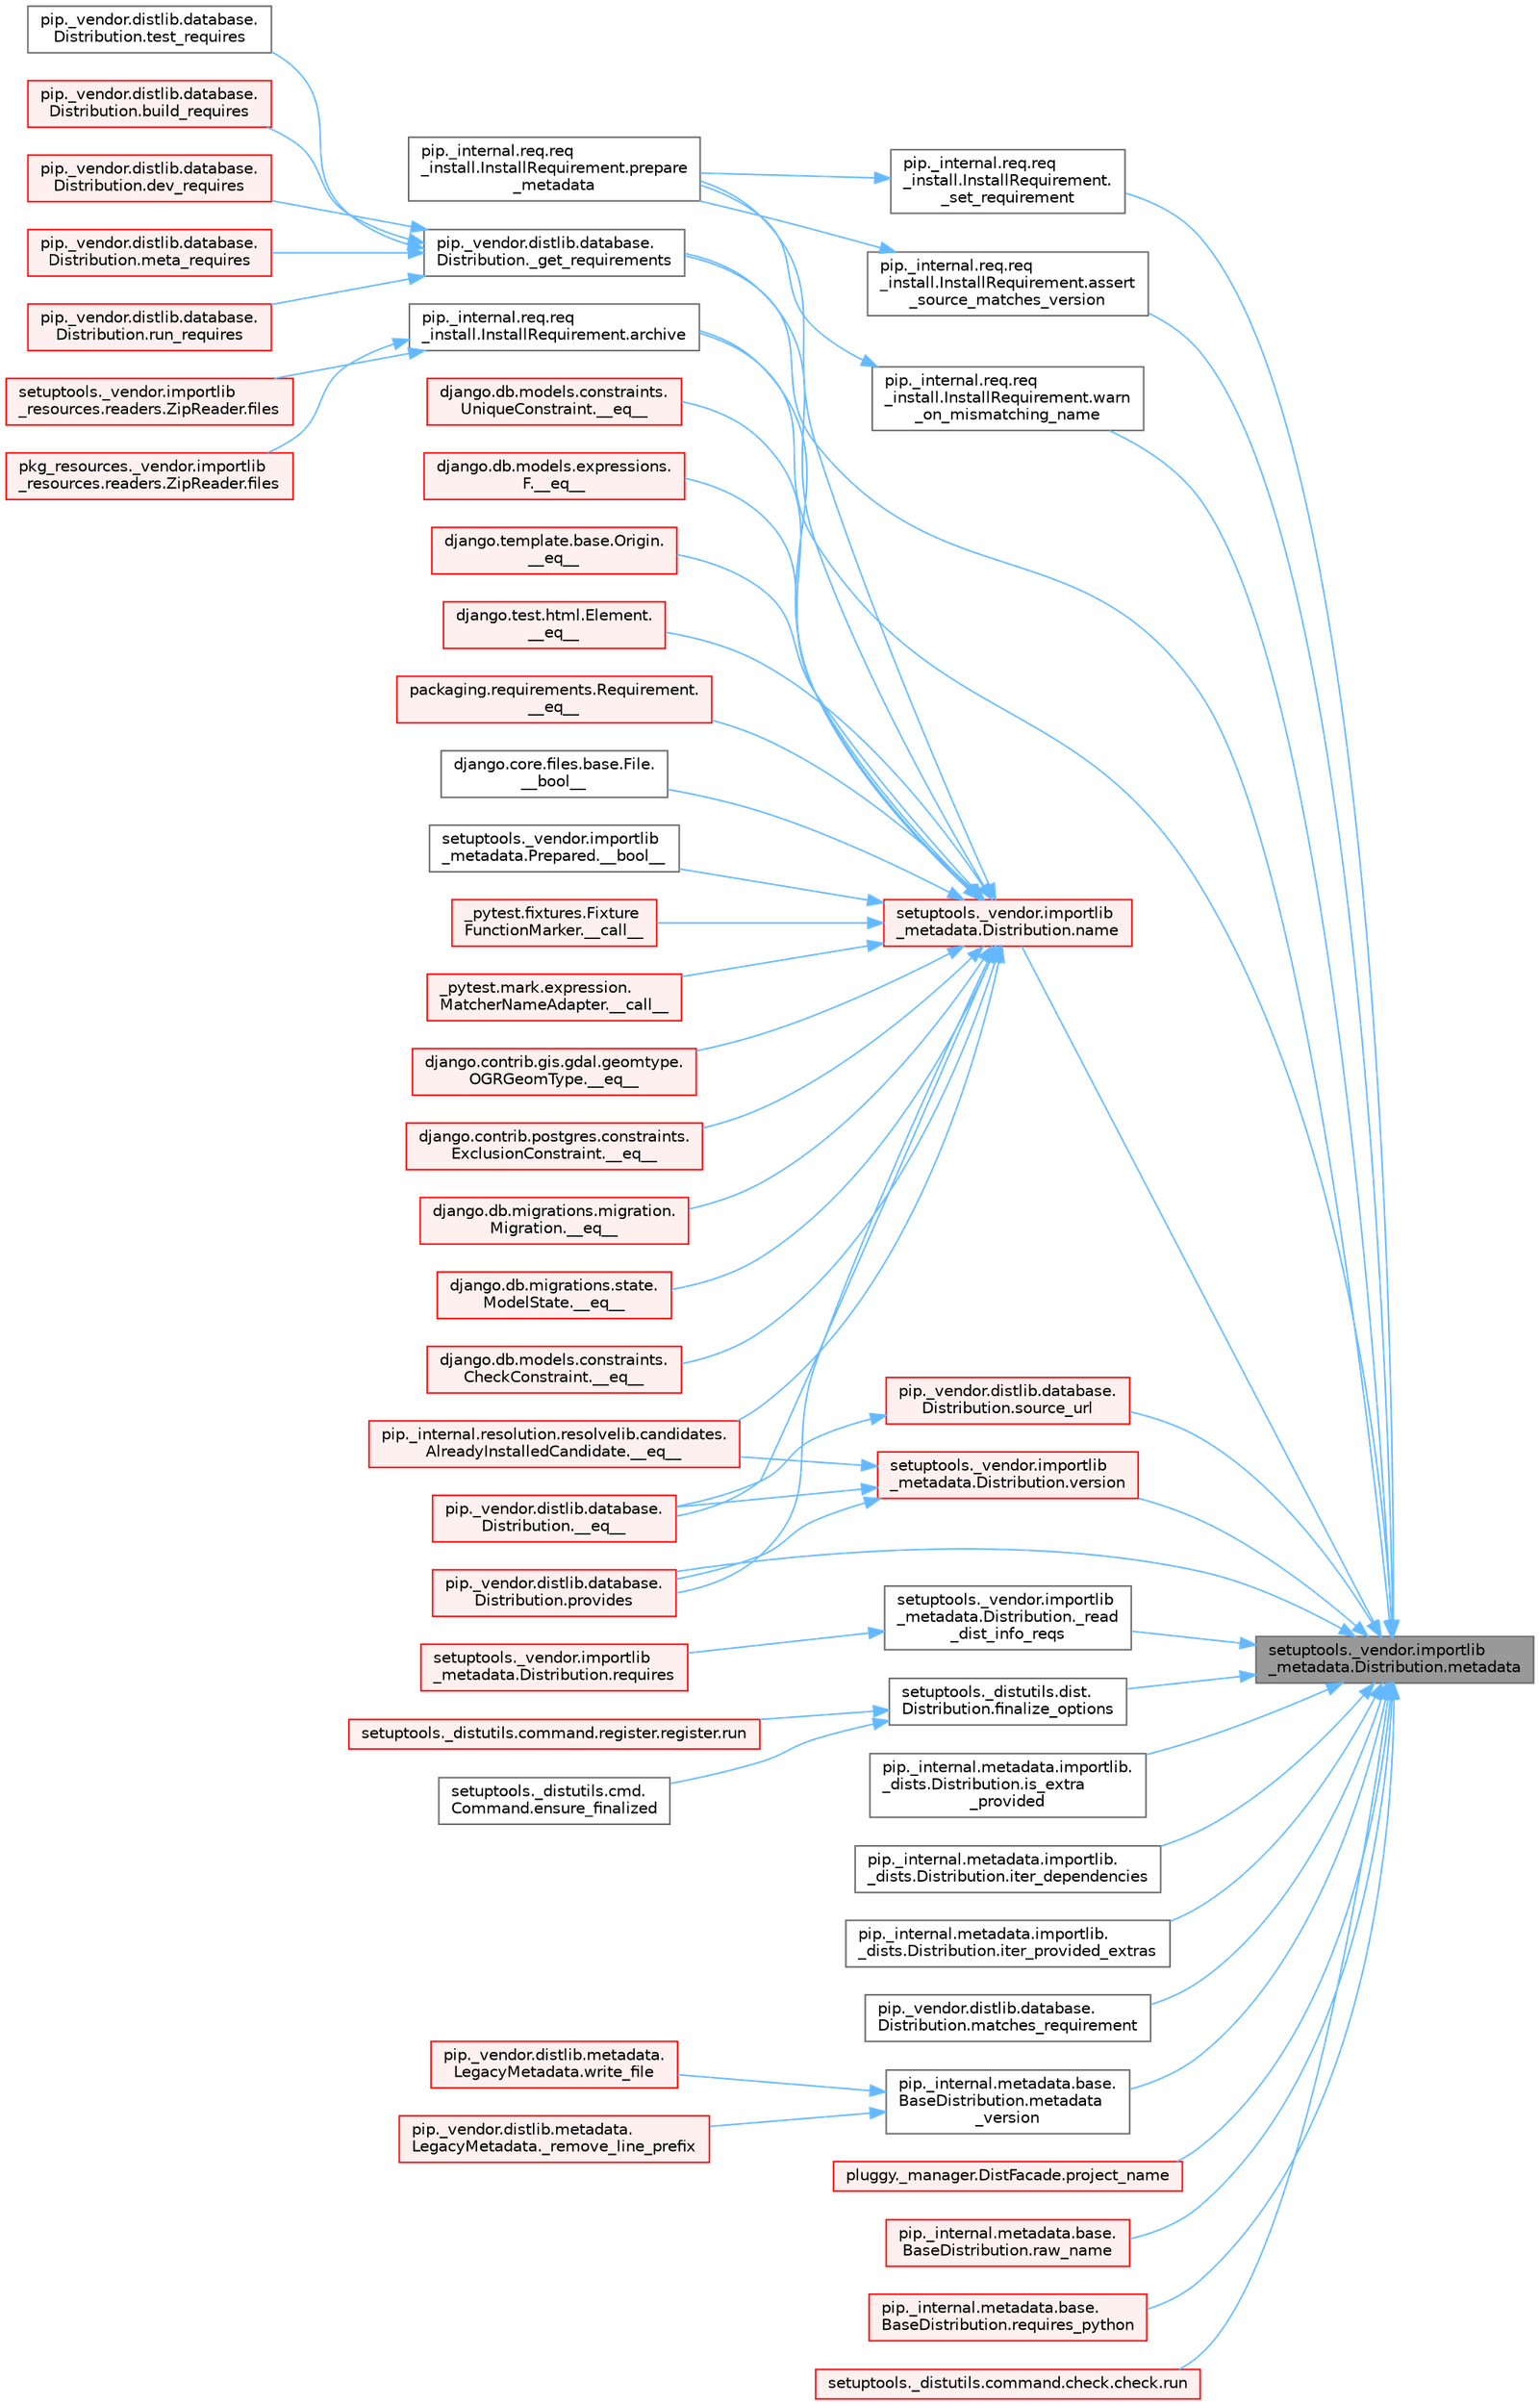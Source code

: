 digraph "setuptools._vendor.importlib_metadata.Distribution.metadata"
{
 // LATEX_PDF_SIZE
  bgcolor="transparent";
  edge [fontname=Helvetica,fontsize=10,labelfontname=Helvetica,labelfontsize=10];
  node [fontname=Helvetica,fontsize=10,shape=box,height=0.2,width=0.4];
  rankdir="RL";
  Node1 [id="Node000001",label="setuptools._vendor.importlib\l_metadata.Distribution.metadata",height=0.2,width=0.4,color="gray40", fillcolor="grey60", style="filled", fontcolor="black",tooltip=" "];
  Node1 -> Node2 [id="edge1_Node000001_Node000002",dir="back",color="steelblue1",style="solid",tooltip=" "];
  Node2 [id="Node000002",label="pip._vendor.distlib.database.\lDistribution._get_requirements",height=0.2,width=0.4,color="grey40", fillcolor="white", style="filled",URL="$classpip_1_1__vendor_1_1distlib_1_1database_1_1_distribution.html#a0366f5504f1b878068ba103c3f1e2bdf",tooltip=" "];
  Node2 -> Node3 [id="edge2_Node000002_Node000003",dir="back",color="steelblue1",style="solid",tooltip=" "];
  Node3 [id="Node000003",label="pip._vendor.distlib.database.\lDistribution.build_requires",height=0.2,width=0.4,color="red", fillcolor="#FFF0F0", style="filled",URL="$classpip_1_1__vendor_1_1distlib_1_1database_1_1_distribution.html#a0fa5b454aacdaabee7a3642b14c5db2f",tooltip=" "];
  Node2 -> Node3174 [id="edge3_Node000002_Node003174",dir="back",color="steelblue1",style="solid",tooltip=" "];
  Node3174 [id="Node003174",label="pip._vendor.distlib.database.\lDistribution.dev_requires",height=0.2,width=0.4,color="red", fillcolor="#FFF0F0", style="filled",URL="$classpip_1_1__vendor_1_1distlib_1_1database_1_1_distribution.html#a664b1bf3c3e4f7fb27a54ac8edcf7503",tooltip=" "];
  Node2 -> Node3175 [id="edge4_Node000002_Node003175",dir="back",color="steelblue1",style="solid",tooltip=" "];
  Node3175 [id="Node003175",label="pip._vendor.distlib.database.\lDistribution.meta_requires",height=0.2,width=0.4,color="red", fillcolor="#FFF0F0", style="filled",URL="$classpip_1_1__vendor_1_1distlib_1_1database_1_1_distribution.html#a297eba59c66b79fbe9a10ec8e00f9c5a",tooltip=" "];
  Node2 -> Node3176 [id="edge5_Node000002_Node003176",dir="back",color="steelblue1",style="solid",tooltip=" "];
  Node3176 [id="Node003176",label="pip._vendor.distlib.database.\lDistribution.run_requires",height=0.2,width=0.4,color="red", fillcolor="#FFF0F0", style="filled",URL="$classpip_1_1__vendor_1_1distlib_1_1database_1_1_distribution.html#a8f8b4db7d35cf89375d53ea0a95e0449",tooltip=" "];
  Node2 -> Node3177 [id="edge6_Node000002_Node003177",dir="back",color="steelblue1",style="solid",tooltip=" "];
  Node3177 [id="Node003177",label="pip._vendor.distlib.database.\lDistribution.test_requires",height=0.2,width=0.4,color="grey40", fillcolor="white", style="filled",URL="$classpip_1_1__vendor_1_1distlib_1_1database_1_1_distribution.html#a114803e370e5ac351b8e110ef7574a5b",tooltip=" "];
  Node1 -> Node806 [id="edge7_Node000001_Node000806",dir="back",color="steelblue1",style="solid",tooltip=" "];
  Node806 [id="Node000806",label="setuptools._vendor.importlib\l_metadata.Distribution._read\l_dist_info_reqs",height=0.2,width=0.4,color="grey40", fillcolor="white", style="filled",URL="$classsetuptools_1_1__vendor_1_1importlib__metadata_1_1_distribution.html#a52c9d55ae87f048965928ec1bfe237c7",tooltip=" "];
  Node806 -> Node807 [id="edge8_Node000806_Node000807",dir="back",color="steelblue1",style="solid",tooltip=" "];
  Node807 [id="Node000807",label="setuptools._vendor.importlib\l_metadata.Distribution.requires",height=0.2,width=0.4,color="red", fillcolor="#FFF0F0", style="filled",URL="$classsetuptools_1_1__vendor_1_1importlib__metadata_1_1_distribution.html#ac025c2f6e021e16581119b61de809a95",tooltip=" "];
  Node1 -> Node812 [id="edge9_Node000001_Node000812",dir="back",color="steelblue1",style="solid",tooltip=" "];
  Node812 [id="Node000812",label="pip._internal.req.req\l_install.InstallRequirement.\l_set_requirement",height=0.2,width=0.4,color="grey40", fillcolor="white", style="filled",URL="$classpip_1_1__internal_1_1req_1_1req__install_1_1_install_requirement.html#a116c0d970e435f16d15928a6caf8aaf3",tooltip=" "];
  Node812 -> Node813 [id="edge10_Node000812_Node000813",dir="back",color="steelblue1",style="solid",tooltip=" "];
  Node813 [id="Node000813",label="pip._internal.req.req\l_install.InstallRequirement.prepare\l_metadata",height=0.2,width=0.4,color="grey40", fillcolor="white", style="filled",URL="$classpip_1_1__internal_1_1req_1_1req__install_1_1_install_requirement.html#a0cddcae8523c5e6a484f0213c09caea8",tooltip=" "];
  Node1 -> Node814 [id="edge11_Node000001_Node000814",dir="back",color="steelblue1",style="solid",tooltip=" "];
  Node814 [id="Node000814",label="pip._internal.req.req\l_install.InstallRequirement.archive",height=0.2,width=0.4,color="grey40", fillcolor="white", style="filled",URL="$classpip_1_1__internal_1_1req_1_1req__install_1_1_install_requirement.html#aef2764402e45a5e5555e22d5965f1350",tooltip=" "];
  Node814 -> Node815 [id="edge12_Node000814_Node000815",dir="back",color="steelblue1",style="solid",tooltip=" "];
  Node815 [id="Node000815",label="pkg_resources._vendor.importlib\l_resources.readers.ZipReader.files",height=0.2,width=0.4,color="red", fillcolor="#FFF0F0", style="filled",URL="$classpkg__resources_1_1__vendor_1_1importlib__resources_1_1readers_1_1_zip_reader.html#a7d9335bea71d3023a14cdc45ca26157d",tooltip=" "];
  Node814 -> Node2847 [id="edge13_Node000814_Node002847",dir="back",color="steelblue1",style="solid",tooltip=" "];
  Node2847 [id="Node002847",label="setuptools._vendor.importlib\l_resources.readers.ZipReader.files",height=0.2,width=0.4,color="red", fillcolor="#FFF0F0", style="filled",URL="$classsetuptools_1_1__vendor_1_1importlib__resources_1_1readers_1_1_zip_reader.html#ac310114936b6978f32944f3845ee32ed",tooltip=" "];
  Node1 -> Node1638 [id="edge14_Node000001_Node001638",dir="back",color="steelblue1",style="solid",tooltip=" "];
  Node1638 [id="Node001638",label="pip._internal.req.req\l_install.InstallRequirement.assert\l_source_matches_version",height=0.2,width=0.4,color="grey40", fillcolor="white", style="filled",URL="$classpip_1_1__internal_1_1req_1_1req__install_1_1_install_requirement.html#ab9a997e64cd50a33caf4722295a9cbf3",tooltip=" "];
  Node1638 -> Node813 [id="edge15_Node001638_Node000813",dir="back",color="steelblue1",style="solid",tooltip=" "];
  Node1 -> Node1639 [id="edge16_Node000001_Node001639",dir="back",color="steelblue1",style="solid",tooltip=" "];
  Node1639 [id="Node001639",label="setuptools._distutils.dist.\lDistribution.finalize_options",height=0.2,width=0.4,color="grey40", fillcolor="white", style="filled",URL="$classsetuptools_1_1__distutils_1_1dist_1_1_distribution.html#a907177e8ce492338e65227e2389f3f24",tooltip=" "];
  Node1639 -> Node215 [id="edge17_Node001639_Node000215",dir="back",color="steelblue1",style="solid",tooltip=" "];
  Node215 [id="Node000215",label="setuptools._distutils.cmd.\lCommand.ensure_finalized",height=0.2,width=0.4,color="grey40", fillcolor="white", style="filled",URL="$classsetuptools_1_1__distutils_1_1cmd_1_1_command.html#a3d586ca13afbfed87a11872fd15515ab",tooltip=" "];
  Node1639 -> Node216 [id="edge18_Node001639_Node000216",dir="back",color="steelblue1",style="solid",tooltip=" "];
  Node216 [id="Node000216",label="setuptools._distutils.command.register.register.run",height=0.2,width=0.4,color="red", fillcolor="#FFF0F0", style="filled",URL="$classsetuptools_1_1__distutils_1_1command_1_1register_1_1register.html#a2c04b126757f477c907033d7f3d0e169",tooltip=" "];
  Node1 -> Node1640 [id="edge19_Node000001_Node001640",dir="back",color="steelblue1",style="solid",tooltip=" "];
  Node1640 [id="Node001640",label="pip._internal.metadata.importlib.\l_dists.Distribution.is_extra\l_provided",height=0.2,width=0.4,color="grey40", fillcolor="white", style="filled",URL="$classpip_1_1__internal_1_1metadata_1_1importlib_1_1__dists_1_1_distribution.html#ad175adf2a313d78887f07d63ed315713",tooltip=" "];
  Node1 -> Node1641 [id="edge20_Node000001_Node001641",dir="back",color="steelblue1",style="solid",tooltip=" "];
  Node1641 [id="Node001641",label="pip._internal.metadata.importlib.\l_dists.Distribution.iter_dependencies",height=0.2,width=0.4,color="grey40", fillcolor="white", style="filled",URL="$classpip_1_1__internal_1_1metadata_1_1importlib_1_1__dists_1_1_distribution.html#a10f0e8f6c05f4c2a3f1f205236e56ae6",tooltip=" "];
  Node1 -> Node1642 [id="edge21_Node000001_Node001642",dir="back",color="steelblue1",style="solid",tooltip=" "];
  Node1642 [id="Node001642",label="pip._internal.metadata.importlib.\l_dists.Distribution.iter_provided_extras",height=0.2,width=0.4,color="grey40", fillcolor="white", style="filled",URL="$classpip_1_1__internal_1_1metadata_1_1importlib_1_1__dists_1_1_distribution.html#a15fa99ddf602c815de8353cc5457d53e",tooltip=" "];
  Node1 -> Node1643 [id="edge22_Node000001_Node001643",dir="back",color="steelblue1",style="solid",tooltip=" "];
  Node1643 [id="Node001643",label="pip._vendor.distlib.database.\lDistribution.matches_requirement",height=0.2,width=0.4,color="grey40", fillcolor="white", style="filled",URL="$classpip_1_1__vendor_1_1distlib_1_1database_1_1_distribution.html#a5c454c24d6a128d42a86aa3ee9fc3bf7",tooltip=" "];
  Node1 -> Node1644 [id="edge23_Node000001_Node001644",dir="back",color="steelblue1",style="solid",tooltip=" "];
  Node1644 [id="Node001644",label="pip._internal.metadata.base.\lBaseDistribution.metadata\l_version",height=0.2,width=0.4,color="grey40", fillcolor="white", style="filled",URL="$classpip_1_1__internal_1_1metadata_1_1base_1_1_base_distribution.html#a231e3a1e8c609944f6122c32579a8230",tooltip=" "];
  Node1644 -> Node1645 [id="edge24_Node001644_Node001645",dir="back",color="steelblue1",style="solid",tooltip=" "];
  Node1645 [id="Node001645",label="pip._vendor.distlib.metadata.\lLegacyMetadata._remove_line_prefix",height=0.2,width=0.4,color="red", fillcolor="#FFF0F0", style="filled",URL="$classpip_1_1__vendor_1_1distlib_1_1metadata_1_1_legacy_metadata.html#a7a28af4b13d7028131bd93ffaae38c86",tooltip=" "];
  Node1644 -> Node1647 [id="edge25_Node001644_Node001647",dir="back",color="steelblue1",style="solid",tooltip=" "];
  Node1647 [id="Node001647",label="pip._vendor.distlib.metadata.\lLegacyMetadata.write_file",height=0.2,width=0.4,color="red", fillcolor="#FFF0F0", style="filled",URL="$classpip_1_1__vendor_1_1distlib_1_1metadata_1_1_legacy_metadata.html#a4b0b012bbb45bf51d369c39eeb3c734f",tooltip=" "];
  Node1 -> Node1648 [id="edge26_Node000001_Node001648",dir="back",color="steelblue1",style="solid",tooltip=" "];
  Node1648 [id="Node001648",label="setuptools._vendor.importlib\l_metadata.Distribution.name",height=0.2,width=0.4,color="red", fillcolor="#FFF0F0", style="filled",URL="$classsetuptools_1_1__vendor_1_1importlib__metadata_1_1_distribution.html#a551b88da93b645681e12e5ed3d0019b4",tooltip=" "];
  Node1648 -> Node499 [id="edge27_Node001648_Node000499",dir="back",color="steelblue1",style="solid",tooltip=" "];
  Node499 [id="Node000499",label="django.core.files.base.File.\l__bool__",height=0.2,width=0.4,color="grey40", fillcolor="white", style="filled",URL="$classdjango_1_1core_1_1files_1_1base_1_1_file.html#adf07dd46020c7160b2257d9e3da4bc43",tooltip=" "];
  Node1648 -> Node500 [id="edge28_Node001648_Node000500",dir="back",color="steelblue1",style="solid",tooltip=" "];
  Node500 [id="Node000500",label="setuptools._vendor.importlib\l_metadata.Prepared.__bool__",height=0.2,width=0.4,color="grey40", fillcolor="white", style="filled",URL="$classsetuptools_1_1__vendor_1_1importlib__metadata_1_1_prepared.html#a0395661b38fe11742f24c0482962b913",tooltip=" "];
  Node1648 -> Node501 [id="edge29_Node001648_Node000501",dir="back",color="steelblue1",style="solid",tooltip=" "];
  Node501 [id="Node000501",label="_pytest.fixtures.Fixture\lFunctionMarker.__call__",height=0.2,width=0.4,color="red", fillcolor="#FFF0F0", style="filled",URL="$class__pytest_1_1fixtures_1_1_fixture_function_marker.html#acc9c789cb8d19388b24d740159ba305d",tooltip=" "];
  Node1648 -> Node502 [id="edge30_Node001648_Node000502",dir="back",color="steelblue1",style="solid",tooltip=" "];
  Node502 [id="Node000502",label="_pytest.mark.expression.\lMatcherNameAdapter.__call__",height=0.2,width=0.4,color="red", fillcolor="#FFF0F0", style="filled",URL="$class__pytest_1_1mark_1_1expression_1_1_matcher_name_adapter.html#a7ecd7564e2e67d5ac026d25db1466389",tooltip=" "];
  Node1648 -> Node503 [id="edge31_Node001648_Node000503",dir="back",color="steelblue1",style="solid",tooltip=" "];
  Node503 [id="Node000503",label="django.contrib.gis.gdal.geomtype.\lOGRGeomType.__eq__",height=0.2,width=0.4,color="red", fillcolor="#FFF0F0", style="filled",URL="$classdjango_1_1contrib_1_1gis_1_1gdal_1_1geomtype_1_1_o_g_r_geom_type.html#a878253f899634c312b64add448108474",tooltip=" "];
  Node1648 -> Node384 [id="edge32_Node001648_Node000384",dir="back",color="steelblue1",style="solid",tooltip=" "];
  Node384 [id="Node000384",label="django.contrib.postgres.constraints.\lExclusionConstraint.__eq__",height=0.2,width=0.4,color="red", fillcolor="#FFF0F0", style="filled",URL="$classdjango_1_1contrib_1_1postgres_1_1constraints_1_1_exclusion_constraint.html#af496d048323e51177e1239475f9fe47c",tooltip=" "];
  Node1648 -> Node504 [id="edge33_Node001648_Node000504",dir="back",color="steelblue1",style="solid",tooltip=" "];
  Node504 [id="Node000504",label="django.db.migrations.migration.\lMigration.__eq__",height=0.2,width=0.4,color="red", fillcolor="#FFF0F0", style="filled",URL="$classdjango_1_1db_1_1migrations_1_1migration_1_1_migration.html#a0234090d18f01ee0a7a23b98a036ac79",tooltip=" "];
  Node1648 -> Node505 [id="edge34_Node001648_Node000505",dir="back",color="steelblue1",style="solid",tooltip=" "];
  Node505 [id="Node000505",label="django.db.migrations.state.\lModelState.__eq__",height=0.2,width=0.4,color="red", fillcolor="#FFF0F0", style="filled",URL="$classdjango_1_1db_1_1migrations_1_1state_1_1_model_state.html#ae338faa36574cfa53f86dac5ac80176d",tooltip=" "];
  Node1648 -> Node506 [id="edge35_Node001648_Node000506",dir="back",color="steelblue1",style="solid",tooltip=" "];
  Node506 [id="Node000506",label="django.db.models.constraints.\lCheckConstraint.__eq__",height=0.2,width=0.4,color="red", fillcolor="#FFF0F0", style="filled",URL="$classdjango_1_1db_1_1models_1_1constraints_1_1_check_constraint.html#a55875a553e53009967129f8b8a269475",tooltip=" "];
  Node1648 -> Node385 [id="edge36_Node001648_Node000385",dir="back",color="steelblue1",style="solid",tooltip=" "];
  Node385 [id="Node000385",label="django.db.models.constraints.\lUniqueConstraint.__eq__",height=0.2,width=0.4,color="red", fillcolor="#FFF0F0", style="filled",URL="$classdjango_1_1db_1_1models_1_1constraints_1_1_unique_constraint.html#a1a877e5c6def4673a480b3fd44e3ad19",tooltip=" "];
  Node1648 -> Node507 [id="edge37_Node001648_Node000507",dir="back",color="steelblue1",style="solid",tooltip=" "];
  Node507 [id="Node000507",label="django.db.models.expressions.\lF.__eq__",height=0.2,width=0.4,color="red", fillcolor="#FFF0F0", style="filled",URL="$classdjango_1_1db_1_1models_1_1expressions_1_1_f.html#ae5a4762383529ca2924f76683eede0d2",tooltip=" "];
  Node1648 -> Node508 [id="edge38_Node001648_Node000508",dir="back",color="steelblue1",style="solid",tooltip=" "];
  Node508 [id="Node000508",label="django.template.base.Origin.\l__eq__",height=0.2,width=0.4,color="red", fillcolor="#FFF0F0", style="filled",URL="$classdjango_1_1template_1_1base_1_1_origin.html#aceaf6f15e79a904eef75db1caa454d5c",tooltip=" "];
  Node1648 -> Node509 [id="edge39_Node001648_Node000509",dir="back",color="steelblue1",style="solid",tooltip=" "];
  Node509 [id="Node000509",label="django.test.html.Element.\l__eq__",height=0.2,width=0.4,color="red", fillcolor="#FFF0F0", style="filled",URL="$classdjango_1_1test_1_1html_1_1_element.html#a287e83f2ae4a6f13b9e00d7b70ee5d47",tooltip=" "];
  Node1648 -> Node510 [id="edge40_Node001648_Node000510",dir="back",color="steelblue1",style="solid",tooltip=" "];
  Node510 [id="Node000510",label="packaging.requirements.Requirement.\l__eq__",height=0.2,width=0.4,color="red", fillcolor="#FFF0F0", style="filled",URL="$classpackaging_1_1requirements_1_1_requirement.html#ae285c586a0e8b9e700b0f5f25e2c2671",tooltip=" "];
  Node1648 -> Node511 [id="edge41_Node001648_Node000511",dir="back",color="steelblue1",style="solid",tooltip=" "];
  Node511 [id="Node000511",label="pip._internal.resolution.resolvelib.candidates.\lAlreadyInstalledCandidate.__eq__",height=0.2,width=0.4,color="red", fillcolor="#FFF0F0", style="filled",URL="$classpip_1_1__internal_1_1resolution_1_1resolvelib_1_1candidates_1_1_already_installed_candidate.html#a94393be14236fb68b64ac2b9f1e89d53",tooltip=" "];
  Node1648 -> Node512 [id="edge42_Node001648_Node000512",dir="back",color="steelblue1",style="solid",tooltip=" "];
  Node512 [id="Node000512",label="pip._vendor.distlib.database.\lDistribution.__eq__",height=0.2,width=0.4,color="red", fillcolor="#FFF0F0", style="filled",URL="$classpip_1_1__vendor_1_1distlib_1_1database_1_1_distribution.html#aba7030b239fad6f8faac6fcb9bec27c2",tooltip=" "];
  Node1648 -> Node2 [id="edge43_Node001648_Node000002",dir="back",color="steelblue1",style="solid",tooltip=" "];
  Node1648 -> Node814 [id="edge44_Node001648_Node000814",dir="back",color="steelblue1",style="solid",tooltip=" "];
  Node1648 -> Node813 [id="edge45_Node001648_Node000813",dir="back",color="steelblue1",style="solid",tooltip=" "];
  Node1648 -> Node2262 [id="edge46_Node001648_Node002262",dir="back",color="steelblue1",style="solid",tooltip=" "];
  Node2262 [id="Node002262",label="pip._vendor.distlib.database.\lDistribution.provides",height=0.2,width=0.4,color="red", fillcolor="#FFF0F0", style="filled",URL="$classpip_1_1__vendor_1_1distlib_1_1database_1_1_distribution.html#a4de0a18091046a76d9f6e2c424a50f7a",tooltip=" "];
  Node1 -> Node2411 [id="edge47_Node000001_Node002411",dir="back",color="steelblue1",style="solid",tooltip=" "];
  Node2411 [id="Node002411",label="pluggy._manager.DistFacade.project_name",height=0.2,width=0.4,color="red", fillcolor="#FFF0F0", style="filled",URL="$classpluggy_1_1__manager_1_1_dist_facade.html#a0c6a7601612999d7e2f7045dc9b31993",tooltip=" "];
  Node1 -> Node2262 [id="edge48_Node000001_Node002262",dir="back",color="steelblue1",style="solid",tooltip=" "];
  Node1 -> Node2424 [id="edge49_Node000001_Node002424",dir="back",color="steelblue1",style="solid",tooltip=" "];
  Node2424 [id="Node002424",label="pip._internal.metadata.base.\lBaseDistribution.raw_name",height=0.2,width=0.4,color="red", fillcolor="#FFF0F0", style="filled",URL="$classpip_1_1__internal_1_1metadata_1_1base_1_1_base_distribution.html#a99e5dbebc5edb6f25ac7f45d435e2051",tooltip=" "];
  Node1 -> Node2445 [id="edge50_Node000001_Node002445",dir="back",color="steelblue1",style="solid",tooltip=" "];
  Node2445 [id="Node002445",label="pip._internal.metadata.base.\lBaseDistribution.requires_python",height=0.2,width=0.4,color="red", fillcolor="#FFF0F0", style="filled",URL="$classpip_1_1__internal_1_1metadata_1_1base_1_1_base_distribution.html#ad334a17a1fb4732e5686a00af92d32be",tooltip=" "];
  Node1 -> Node1617 [id="edge51_Node000001_Node001617",dir="back",color="steelblue1",style="solid",tooltip=" "];
  Node1617 [id="Node001617",label="setuptools._distutils.command.check.check.run",height=0.2,width=0.4,color="red", fillcolor="#FFF0F0", style="filled",URL="$classsetuptools_1_1__distutils_1_1command_1_1check_1_1check.html#a1ce0d2e58cedbd704c27a4fb830571d2",tooltip=" "];
  Node1 -> Node2447 [id="edge52_Node000001_Node002447",dir="back",color="steelblue1",style="solid",tooltip=" "];
  Node2447 [id="Node002447",label="pip._vendor.distlib.database.\lDistribution.source_url",height=0.2,width=0.4,color="red", fillcolor="#FFF0F0", style="filled",URL="$classpip_1_1__vendor_1_1distlib_1_1database_1_1_distribution.html#abba9335a26f150b4c845c9c8a474879c",tooltip=" "];
  Node2447 -> Node512 [id="edge53_Node002447_Node000512",dir="back",color="steelblue1",style="solid",tooltip=" "];
  Node1 -> Node2448 [id="edge54_Node000001_Node002448",dir="back",color="steelblue1",style="solid",tooltip=" "];
  Node2448 [id="Node002448",label="setuptools._vendor.importlib\l_metadata.Distribution.version",height=0.2,width=0.4,color="red", fillcolor="#FFF0F0", style="filled",URL="$classsetuptools_1_1__vendor_1_1importlib__metadata_1_1_distribution.html#a7c335c158718e634680c2c3ca271962e",tooltip=" "];
  Node2448 -> Node511 [id="edge55_Node002448_Node000511",dir="back",color="steelblue1",style="solid",tooltip=" "];
  Node2448 -> Node512 [id="edge56_Node002448_Node000512",dir="back",color="steelblue1",style="solid",tooltip=" "];
  Node2448 -> Node2262 [id="edge57_Node002448_Node002262",dir="back",color="steelblue1",style="solid",tooltip=" "];
  Node1 -> Node2562 [id="edge58_Node000001_Node002562",dir="back",color="steelblue1",style="solid",tooltip=" "];
  Node2562 [id="Node002562",label="pip._internal.req.req\l_install.InstallRequirement.warn\l_on_mismatching_name",height=0.2,width=0.4,color="grey40", fillcolor="white", style="filled",URL="$classpip_1_1__internal_1_1req_1_1req__install_1_1_install_requirement.html#a01d1156c435f26a28b01b741bce7ef08",tooltip=" "];
  Node2562 -> Node813 [id="edge59_Node002562_Node000813",dir="back",color="steelblue1",style="solid",tooltip=" "];
}

